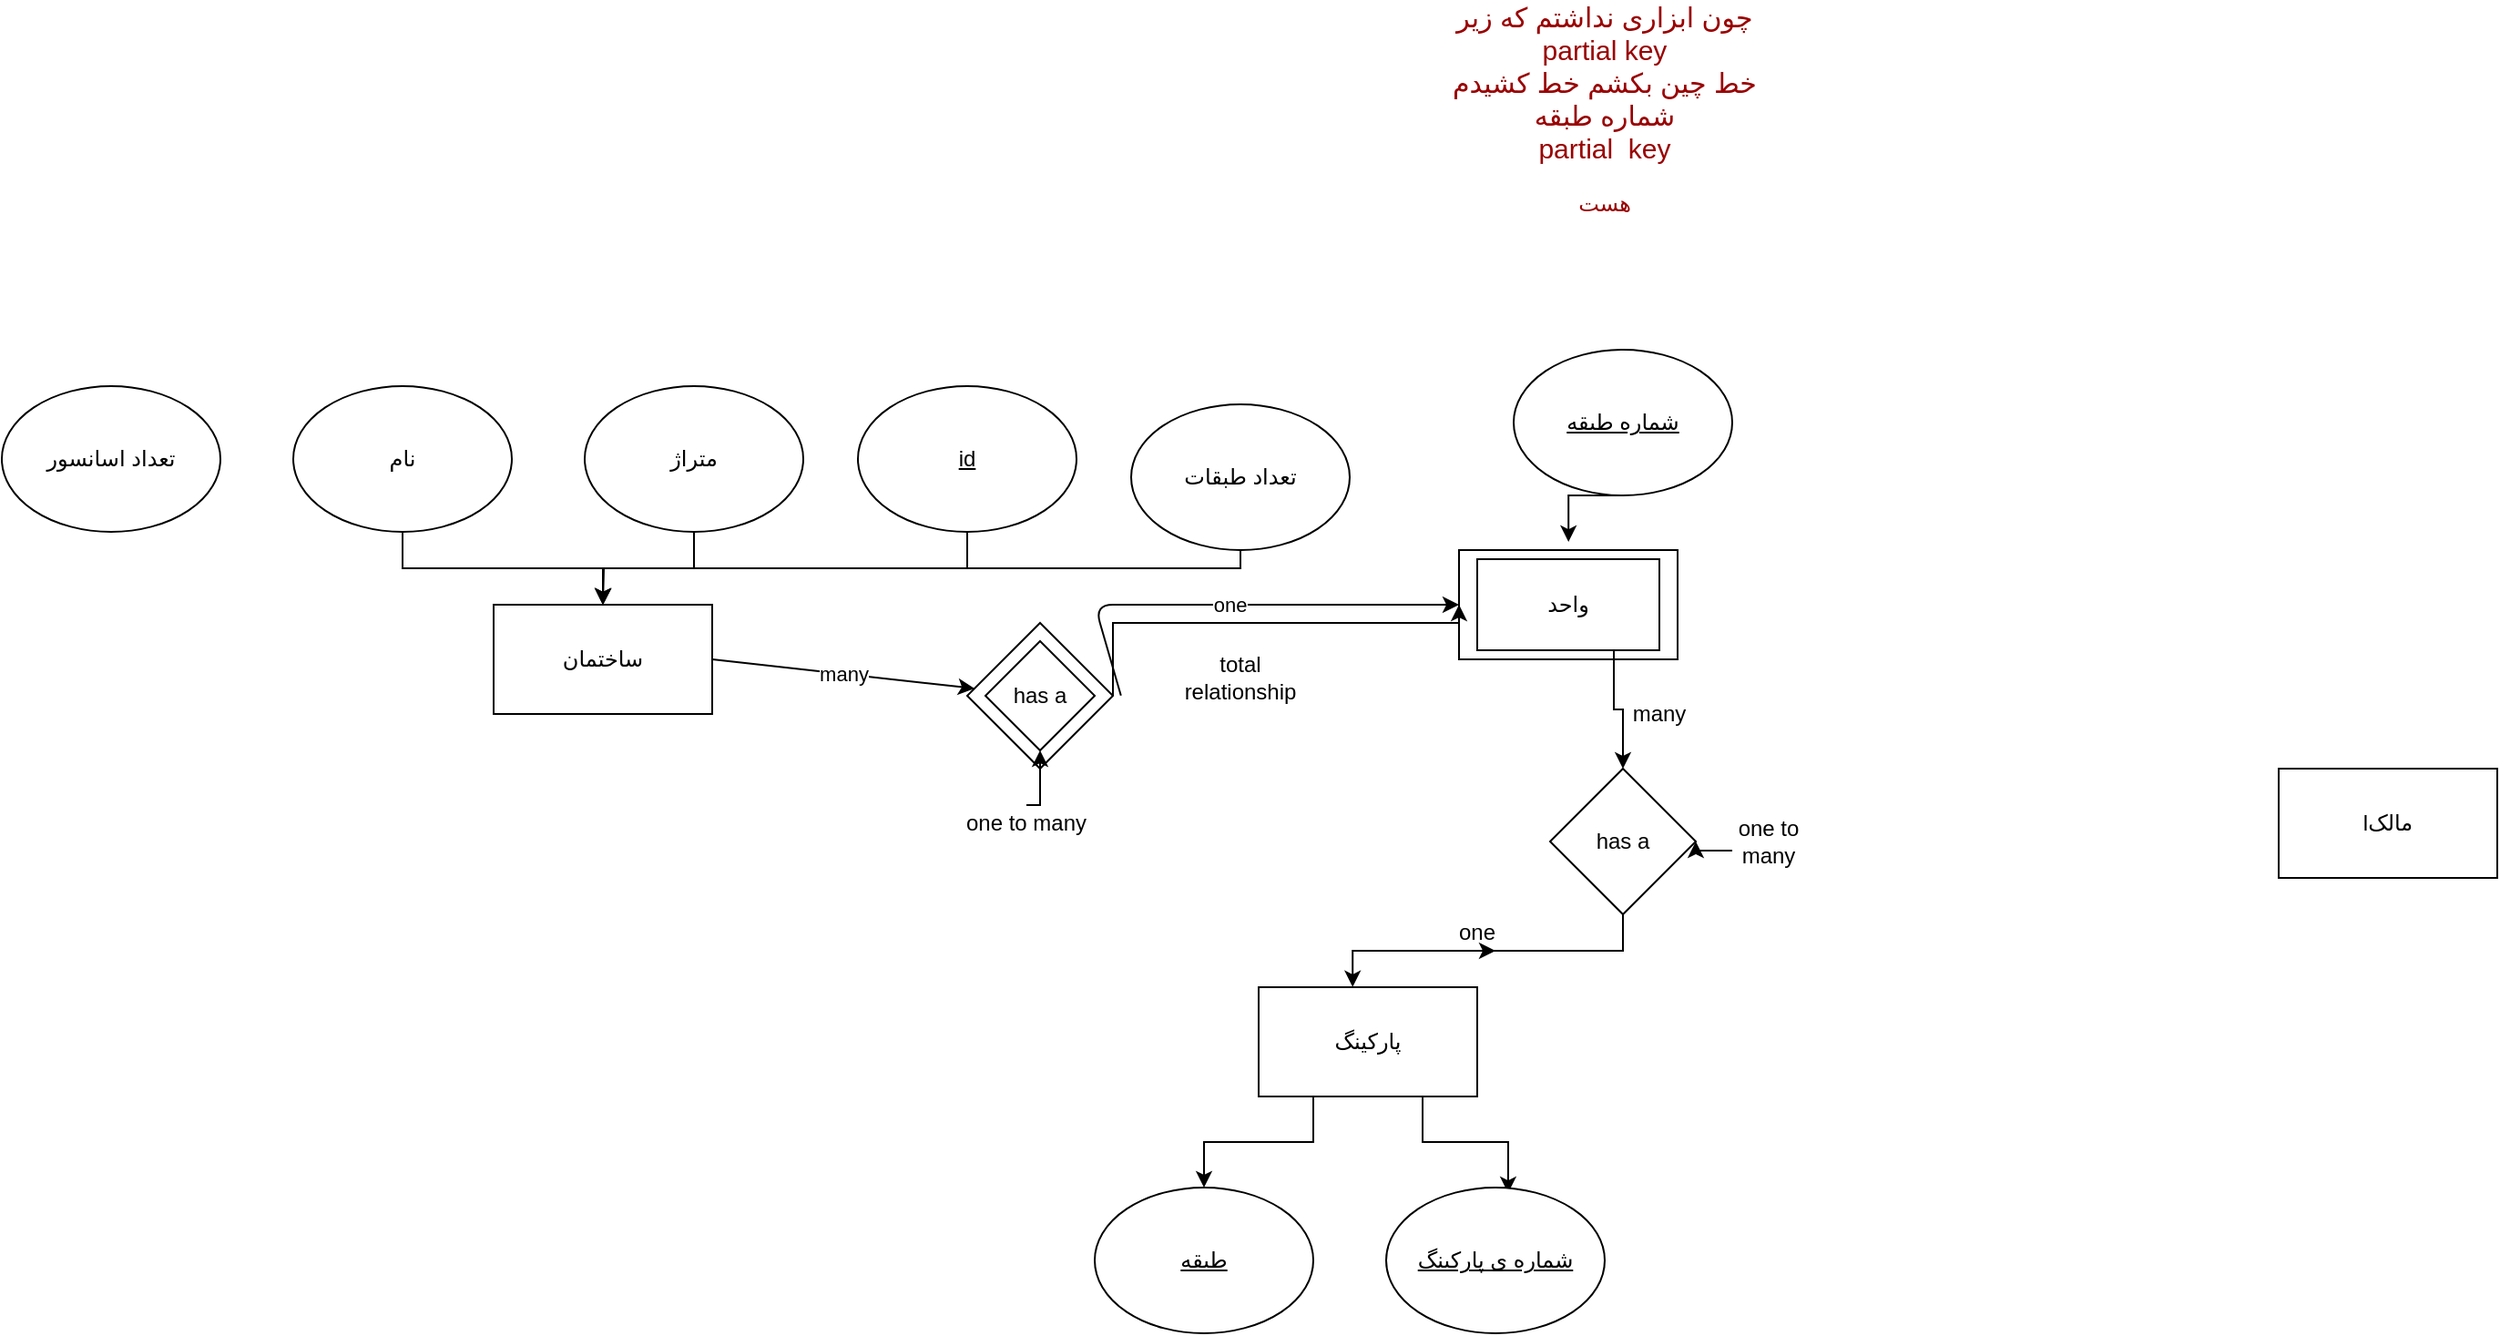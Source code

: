 <mxfile version="13.9.8" type="github">
  <diagram id="ozv7U6JDuxE5KJXknk4W" name="Page-1">
    <mxGraphModel dx="1967" dy="1763" grid="1" gridSize="10" guides="1" tooltips="1" connect="1" arrows="1" fold="1" page="1" pageScale="1" pageWidth="850" pageHeight="1100" math="0" shadow="0">
      <root>
        <mxCell id="0" />
        <mxCell id="1" parent="0" />
        <mxCell id="RZ0JnvWCtyyWG6B7Fr3B-1" value="ساختمان" style="rounded=0;whiteSpace=wrap;html=1;" vertex="1" parent="1">
          <mxGeometry x="130" y="120" width="120" height="60" as="geometry" />
        </mxCell>
        <mxCell id="RZ0JnvWCtyyWG6B7Fr3B-7" style="edgeStyle=orthogonalEdgeStyle;rounded=0;orthogonalLoop=1;jettySize=auto;html=1;exitX=0.5;exitY=1;exitDx=0;exitDy=0;entryX=0.5;entryY=0;entryDx=0;entryDy=0;" edge="1" parent="1" source="RZ0JnvWCtyyWG6B7Fr3B-2" target="RZ0JnvWCtyyWG6B7Fr3B-1">
          <mxGeometry relative="1" as="geometry" />
        </mxCell>
        <mxCell id="RZ0JnvWCtyyWG6B7Fr3B-2" value="متراژ" style="ellipse;whiteSpace=wrap;html=1;" vertex="1" parent="1">
          <mxGeometry x="180" width="120" height="80" as="geometry" />
        </mxCell>
        <mxCell id="RZ0JnvWCtyyWG6B7Fr3B-6" style="edgeStyle=orthogonalEdgeStyle;rounded=0;orthogonalLoop=1;jettySize=auto;html=1;exitX=0.5;exitY=1;exitDx=0;exitDy=0;entryX=0.5;entryY=0;entryDx=0;entryDy=0;" edge="1" parent="1" source="RZ0JnvWCtyyWG6B7Fr3B-3" target="RZ0JnvWCtyyWG6B7Fr3B-1">
          <mxGeometry relative="1" as="geometry" />
        </mxCell>
        <mxCell id="RZ0JnvWCtyyWG6B7Fr3B-3" value="نام" style="ellipse;whiteSpace=wrap;html=1;" vertex="1" parent="1">
          <mxGeometry x="20" width="120" height="80" as="geometry" />
        </mxCell>
        <mxCell id="RZ0JnvWCtyyWG6B7Fr3B-8" style="edgeStyle=orthogonalEdgeStyle;rounded=0;orthogonalLoop=1;jettySize=auto;html=1;exitX=0.5;exitY=1;exitDx=0;exitDy=0;" edge="1" parent="1" source="RZ0JnvWCtyyWG6B7Fr3B-4">
          <mxGeometry relative="1" as="geometry">
            <mxPoint x="190" y="120" as="targetPoint" />
          </mxGeometry>
        </mxCell>
        <mxCell id="RZ0JnvWCtyyWG6B7Fr3B-4" value="&lt;u&gt;id&lt;/u&gt;" style="ellipse;whiteSpace=wrap;html=1;" vertex="1" parent="1">
          <mxGeometry x="330" width="120" height="80" as="geometry" />
        </mxCell>
        <mxCell id="RZ0JnvWCtyyWG6B7Fr3B-9" style="edgeStyle=orthogonalEdgeStyle;rounded=0;orthogonalLoop=1;jettySize=auto;html=1;exitX=0.5;exitY=1;exitDx=0;exitDy=0;" edge="1" parent="1" source="RZ0JnvWCtyyWG6B7Fr3B-5">
          <mxGeometry relative="1" as="geometry">
            <mxPoint x="190" y="120" as="targetPoint" />
            <Array as="points">
              <mxPoint x="540" y="100" />
              <mxPoint x="190" y="100" />
            </Array>
          </mxGeometry>
        </mxCell>
        <mxCell id="RZ0JnvWCtyyWG6B7Fr3B-5" value="تعداد طبقات" style="ellipse;whiteSpace=wrap;html=1;" vertex="1" parent="1">
          <mxGeometry x="480" y="10" width="120" height="80" as="geometry" />
        </mxCell>
        <mxCell id="RZ0JnvWCtyyWG6B7Fr3B-10" value="واحد" style="rounded=0;whiteSpace=wrap;html=1;" vertex="1" parent="1">
          <mxGeometry x="660" y="90" width="120" height="60" as="geometry" />
        </mxCell>
        <mxCell id="RZ0JnvWCtyyWG6B7Fr3B-46" style="edgeStyle=orthogonalEdgeStyle;rounded=0;orthogonalLoop=1;jettySize=auto;html=1;exitX=0.75;exitY=1;exitDx=0;exitDy=0;" edge="1" parent="1" source="RZ0JnvWCtyyWG6B7Fr3B-11" target="RZ0JnvWCtyyWG6B7Fr3B-45">
          <mxGeometry relative="1" as="geometry" />
        </mxCell>
        <mxCell id="RZ0JnvWCtyyWG6B7Fr3B-11" value="" style="rounded=0;whiteSpace=wrap;html=1;fillColor=none;" vertex="1" parent="1">
          <mxGeometry x="670" y="95" width="100" height="50" as="geometry" />
        </mxCell>
        <mxCell id="RZ0JnvWCtyyWG6B7Fr3B-17" style="edgeStyle=orthogonalEdgeStyle;rounded=0;orthogonalLoop=1;jettySize=auto;html=1;exitX=0.25;exitY=1;exitDx=0;exitDy=0;" edge="1" parent="1" source="RZ0JnvWCtyyWG6B7Fr3B-13" target="RZ0JnvWCtyyWG6B7Fr3B-14">
          <mxGeometry relative="1" as="geometry" />
        </mxCell>
        <mxCell id="RZ0JnvWCtyyWG6B7Fr3B-19" style="edgeStyle=orthogonalEdgeStyle;rounded=0;orthogonalLoop=1;jettySize=auto;html=1;exitX=0.75;exitY=1;exitDx=0;exitDy=0;entryX=0.558;entryY=0.038;entryDx=0;entryDy=0;entryPerimeter=0;" edge="1" parent="1" source="RZ0JnvWCtyyWG6B7Fr3B-13" target="RZ0JnvWCtyyWG6B7Fr3B-16">
          <mxGeometry relative="1" as="geometry" />
        </mxCell>
        <mxCell id="RZ0JnvWCtyyWG6B7Fr3B-13" value="پارکینگ" style="rounded=0;whiteSpace=wrap;html=1;fillColor=#ffffff;" vertex="1" parent="1">
          <mxGeometry x="550" y="330" width="120" height="60" as="geometry" />
        </mxCell>
        <mxCell id="RZ0JnvWCtyyWG6B7Fr3B-14" value="&lt;u&gt;طبقه&lt;/u&gt;" style="ellipse;whiteSpace=wrap;html=1;fillColor=#ffffff;" vertex="1" parent="1">
          <mxGeometry x="460" y="440" width="120" height="80" as="geometry" />
        </mxCell>
        <mxCell id="RZ0JnvWCtyyWG6B7Fr3B-16" value="&lt;u&gt;شماره ی پارکینگ&lt;/u&gt;" style="ellipse;whiteSpace=wrap;html=1;fillColor=#ffffff;" vertex="1" parent="1">
          <mxGeometry x="620" y="440" width="120" height="80" as="geometry" />
        </mxCell>
        <mxCell id="RZ0JnvWCtyyWG6B7Fr3B-22" style="edgeStyle=orthogonalEdgeStyle;rounded=0;orthogonalLoop=1;jettySize=auto;html=1;exitX=1;exitY=0.5;exitDx=0;exitDy=0;entryX=0;entryY=0.5;entryDx=0;entryDy=0;" edge="1" parent="1" source="RZ0JnvWCtyyWG6B7Fr3B-20">
          <mxGeometry relative="1" as="geometry">
            <mxPoint x="660" y="120" as="targetPoint" />
            <Array as="points">
              <mxPoint x="470" y="130" />
              <mxPoint x="660" y="130" />
            </Array>
          </mxGeometry>
        </mxCell>
        <mxCell id="RZ0JnvWCtyyWG6B7Fr3B-20" value="has a" style="rhombus;whiteSpace=wrap;html=1;fillColor=#ffffff;" vertex="1" parent="1">
          <mxGeometry x="390" y="130" width="80" height="80" as="geometry" />
        </mxCell>
        <mxCell id="RZ0JnvWCtyyWG6B7Fr3B-24" value="total relationship" style="text;html=1;strokeColor=none;fillColor=none;align=center;verticalAlign=middle;whiteSpace=wrap;rounded=0;" vertex="1" parent="1">
          <mxGeometry x="520" y="150" width="40" height="20" as="geometry" />
        </mxCell>
        <mxCell id="RZ0JnvWCtyyWG6B7Fr3B-27" style="edgeStyle=orthogonalEdgeStyle;rounded=0;orthogonalLoop=1;jettySize=auto;html=1;exitX=0.5;exitY=1;exitDx=0;exitDy=0;entryX=0.501;entryY=-0.189;entryDx=0;entryDy=0;entryPerimeter=0;" edge="1" parent="1" source="RZ0JnvWCtyyWG6B7Fr3B-25" target="RZ0JnvWCtyyWG6B7Fr3B-11">
          <mxGeometry relative="1" as="geometry" />
        </mxCell>
        <mxCell id="RZ0JnvWCtyyWG6B7Fr3B-25" value="&lt;u&gt;شماره طبقه&lt;/u&gt;" style="ellipse;whiteSpace=wrap;html=1;fillColor=#ffffff;" vertex="1" parent="1">
          <mxGeometry x="690" y="-20" width="120" height="80" as="geometry" />
        </mxCell>
        <mxCell id="RZ0JnvWCtyyWG6B7Fr3B-30" value="" style="rhombus;whiteSpace=wrap;html=1;fillColor=none;" vertex="1" parent="1">
          <mxGeometry x="400" y="140" width="60" height="60" as="geometry" />
        </mxCell>
        <mxCell id="RZ0JnvWCtyyWG6B7Fr3B-33" style="edgeStyle=orthogonalEdgeStyle;rounded=0;orthogonalLoop=1;jettySize=auto;html=1;exitX=0.5;exitY=0;exitDx=0;exitDy=0;entryX=0.5;entryY=1;entryDx=0;entryDy=0;" edge="1" parent="1" source="RZ0JnvWCtyyWG6B7Fr3B-31" target="RZ0JnvWCtyyWG6B7Fr3B-30">
          <mxGeometry relative="1" as="geometry" />
        </mxCell>
        <mxCell id="RZ0JnvWCtyyWG6B7Fr3B-31" value="one to many" style="text;html=1;strokeColor=none;fillColor=none;align=center;verticalAlign=middle;whiteSpace=wrap;rounded=0;" vertex="1" parent="1">
          <mxGeometry x="365" y="230" width="115" height="20" as="geometry" />
        </mxCell>
        <mxCell id="RZ0JnvWCtyyWG6B7Fr3B-39" value="" style="endArrow=classic;html=1;" edge="1" parent="1" target="RZ0JnvWCtyyWG6B7Fr3B-20">
          <mxGeometry relative="1" as="geometry">
            <mxPoint x="250" y="150" as="sourcePoint" />
            <mxPoint x="390" y="300" as="targetPoint" />
          </mxGeometry>
        </mxCell>
        <mxCell id="RZ0JnvWCtyyWG6B7Fr3B-40" value="many" style="edgeLabel;resizable=0;html=1;align=center;verticalAlign=middle;" connectable="0" vertex="1" parent="RZ0JnvWCtyyWG6B7Fr3B-39">
          <mxGeometry relative="1" as="geometry" />
        </mxCell>
        <mxCell id="RZ0JnvWCtyyWG6B7Fr3B-41" value="lمالک" style="rounded=0;whiteSpace=wrap;html=1;" vertex="1" parent="1">
          <mxGeometry x="1110" y="210" width="120" height="60" as="geometry" />
        </mxCell>
        <mxCell id="RZ0JnvWCtyyWG6B7Fr3B-42" value="" style="endArrow=classic;html=1;exitX=1.24;exitY=0.498;exitDx=0;exitDy=0;exitPerimeter=0;" edge="1" parent="1" source="RZ0JnvWCtyyWG6B7Fr3B-30">
          <mxGeometry relative="1" as="geometry">
            <mxPoint x="590" y="250" as="sourcePoint" />
            <mxPoint x="660" y="120" as="targetPoint" />
            <Array as="points">
              <mxPoint x="460" y="120" />
            </Array>
          </mxGeometry>
        </mxCell>
        <mxCell id="RZ0JnvWCtyyWG6B7Fr3B-43" value="one" style="edgeLabel;resizable=0;html=1;align=center;verticalAlign=middle;" connectable="0" vertex="1" parent="RZ0JnvWCtyyWG6B7Fr3B-42">
          <mxGeometry relative="1" as="geometry" />
        </mxCell>
        <mxCell id="RZ0JnvWCtyyWG6B7Fr3B-44" value="&lt;div style=&quot;font-size: 15px&quot;&gt;&lt;font style=&quot;font-size: 15px&quot;&gt;&lt;span style=&quot;background-color: rgb(255 , 255 , 255) ; font-size: 15px&quot;&gt;&lt;font style=&quot;font-size: 15px&quot; color=&quot;#990000&quot;&gt;چون ابزاری نداشتم که زیر &lt;br style=&quot;font-size: 15px&quot;&gt;&lt;/font&gt;&lt;/span&gt;&lt;/font&gt;&lt;/div&gt;&lt;div style=&quot;font-size: 15px&quot;&gt;&lt;font style=&quot;font-size: 15px&quot;&gt;&lt;span style=&quot;background-color: rgb(255 , 255 , 255) ; font-size: 15px&quot;&gt;&lt;font style=&quot;font-size: 15px&quot; color=&quot;#990000&quot;&gt;partial key &lt;br style=&quot;font-size: 15px&quot;&gt;&lt;/font&gt;&lt;/span&gt;&lt;/font&gt;&lt;/div&gt;&lt;div style=&quot;font-size: 15px&quot;&gt;&lt;font style=&quot;font-size: 15px&quot;&gt;&lt;span style=&quot;background-color: rgb(255 , 255 , 255) ; font-size: 15px&quot;&gt;&lt;font style=&quot;font-size: 15px&quot; color=&quot;#990000&quot;&gt;خط چین بکشم خط کشیدم &lt;br style=&quot;font-size: 15px&quot;&gt;&lt;/font&gt;&lt;/span&gt;&lt;/font&gt;&lt;/div&gt;&lt;div style=&quot;font-size: 15px&quot;&gt;&lt;font style=&quot;font-size: 15px&quot;&gt;&lt;span style=&quot;background-color: rgb(255 , 255 , 255) ; font-size: 15px&quot;&gt;&lt;font style=&quot;font-size: 15px&quot; color=&quot;#990000&quot;&gt;شماره طبقه &lt;br style=&quot;font-size: 15px&quot;&gt;&lt;/font&gt;&lt;/span&gt;&lt;/font&gt;&lt;/div&gt;&lt;div style=&quot;font-size: 15px&quot;&gt;&lt;font style=&quot;font-size: 15px&quot;&gt;&lt;span style=&quot;background-color: rgb(255 , 255 , 255) ; font-size: 15px&quot;&gt;&lt;font style=&quot;font-size: 15px&quot; color=&quot;#990000&quot;&gt;partial&amp;nbsp; key &lt;br style=&quot;font-size: 15px&quot;&gt;&lt;/font&gt;&lt;/span&gt;&lt;/font&gt;&lt;/div&gt;&lt;div&gt;&lt;br&gt;&lt;/div&gt;&lt;div&gt;&lt;font color=&quot;#990000&quot;&gt;هست&lt;/font&gt;&lt;/div&gt;&lt;div&gt;&lt;br&gt;&lt;/div&gt;" style="text;html=1;strokeColor=none;fillColor=none;align=center;verticalAlign=middle;whiteSpace=wrap;rounded=0;" vertex="1" parent="1">
          <mxGeometry x="580" y="-210" width="320" height="130" as="geometry" />
        </mxCell>
        <mxCell id="RZ0JnvWCtyyWG6B7Fr3B-47" style="edgeStyle=orthogonalEdgeStyle;rounded=0;orthogonalLoop=1;jettySize=auto;html=1;exitX=0.5;exitY=1;exitDx=0;exitDy=0;entryX=0.43;entryY=-0.002;entryDx=0;entryDy=0;entryPerimeter=0;" edge="1" parent="1" source="RZ0JnvWCtyyWG6B7Fr3B-45" target="RZ0JnvWCtyyWG6B7Fr3B-13">
          <mxGeometry relative="1" as="geometry" />
        </mxCell>
        <mxCell id="RZ0JnvWCtyyWG6B7Fr3B-45" value="has a" style="rhombus;whiteSpace=wrap;html=1;fillColor=#ffffff;" vertex="1" parent="1">
          <mxGeometry x="710" y="210" width="80" height="80" as="geometry" />
        </mxCell>
        <mxCell id="RZ0JnvWCtyyWG6B7Fr3B-49" style="edgeStyle=orthogonalEdgeStyle;rounded=0;orthogonalLoop=1;jettySize=auto;html=1;exitX=0;exitY=0.75;exitDx=0;exitDy=0;entryX=1;entryY=0.5;entryDx=0;entryDy=0;" edge="1" parent="1" source="RZ0JnvWCtyyWG6B7Fr3B-48" target="RZ0JnvWCtyyWG6B7Fr3B-45">
          <mxGeometry relative="1" as="geometry" />
        </mxCell>
        <mxCell id="RZ0JnvWCtyyWG6B7Fr3B-48" value="one to many" style="text;html=1;strokeColor=none;fillColor=none;align=center;verticalAlign=middle;whiteSpace=wrap;rounded=0;" vertex="1" parent="1">
          <mxGeometry x="810" y="240" width="40" height="20" as="geometry" />
        </mxCell>
        <mxCell id="RZ0JnvWCtyyWG6B7Fr3B-51" style="edgeStyle=orthogonalEdgeStyle;rounded=0;orthogonalLoop=1;jettySize=auto;html=1;exitX=0;exitY=0.25;exitDx=0;exitDy=0;" edge="1" parent="1" source="RZ0JnvWCtyyWG6B7Fr3B-50">
          <mxGeometry relative="1" as="geometry">
            <mxPoint x="750" y="175.571" as="targetPoint" />
          </mxGeometry>
        </mxCell>
        <mxCell id="RZ0JnvWCtyyWG6B7Fr3B-50" value="many" style="text;html=1;strokeColor=none;fillColor=none;align=center;verticalAlign=middle;whiteSpace=wrap;rounded=0;" vertex="1" parent="1">
          <mxGeometry x="750" y="170" width="40" height="20" as="geometry" />
        </mxCell>
        <mxCell id="RZ0JnvWCtyyWG6B7Fr3B-53" style="edgeStyle=orthogonalEdgeStyle;rounded=0;orthogonalLoop=1;jettySize=auto;html=1;exitX=0.25;exitY=1;exitDx=0;exitDy=0;" edge="1" parent="1" source="RZ0JnvWCtyyWG6B7Fr3B-52">
          <mxGeometry relative="1" as="geometry">
            <mxPoint x="680" y="310" as="targetPoint" />
          </mxGeometry>
        </mxCell>
        <mxCell id="RZ0JnvWCtyyWG6B7Fr3B-52" value="one" style="text;html=1;strokeColor=none;fillColor=none;align=center;verticalAlign=middle;whiteSpace=wrap;rounded=0;" vertex="1" parent="1">
          <mxGeometry x="650" y="290" width="40" height="20" as="geometry" />
        </mxCell>
        <mxCell id="RZ0JnvWCtyyWG6B7Fr3B-55" value="تعداد اسانسور" style="ellipse;whiteSpace=wrap;html=1;fillColor=#ffffff;" vertex="1" parent="1">
          <mxGeometry x="-140" width="120" height="80" as="geometry" />
        </mxCell>
      </root>
    </mxGraphModel>
  </diagram>
</mxfile>
